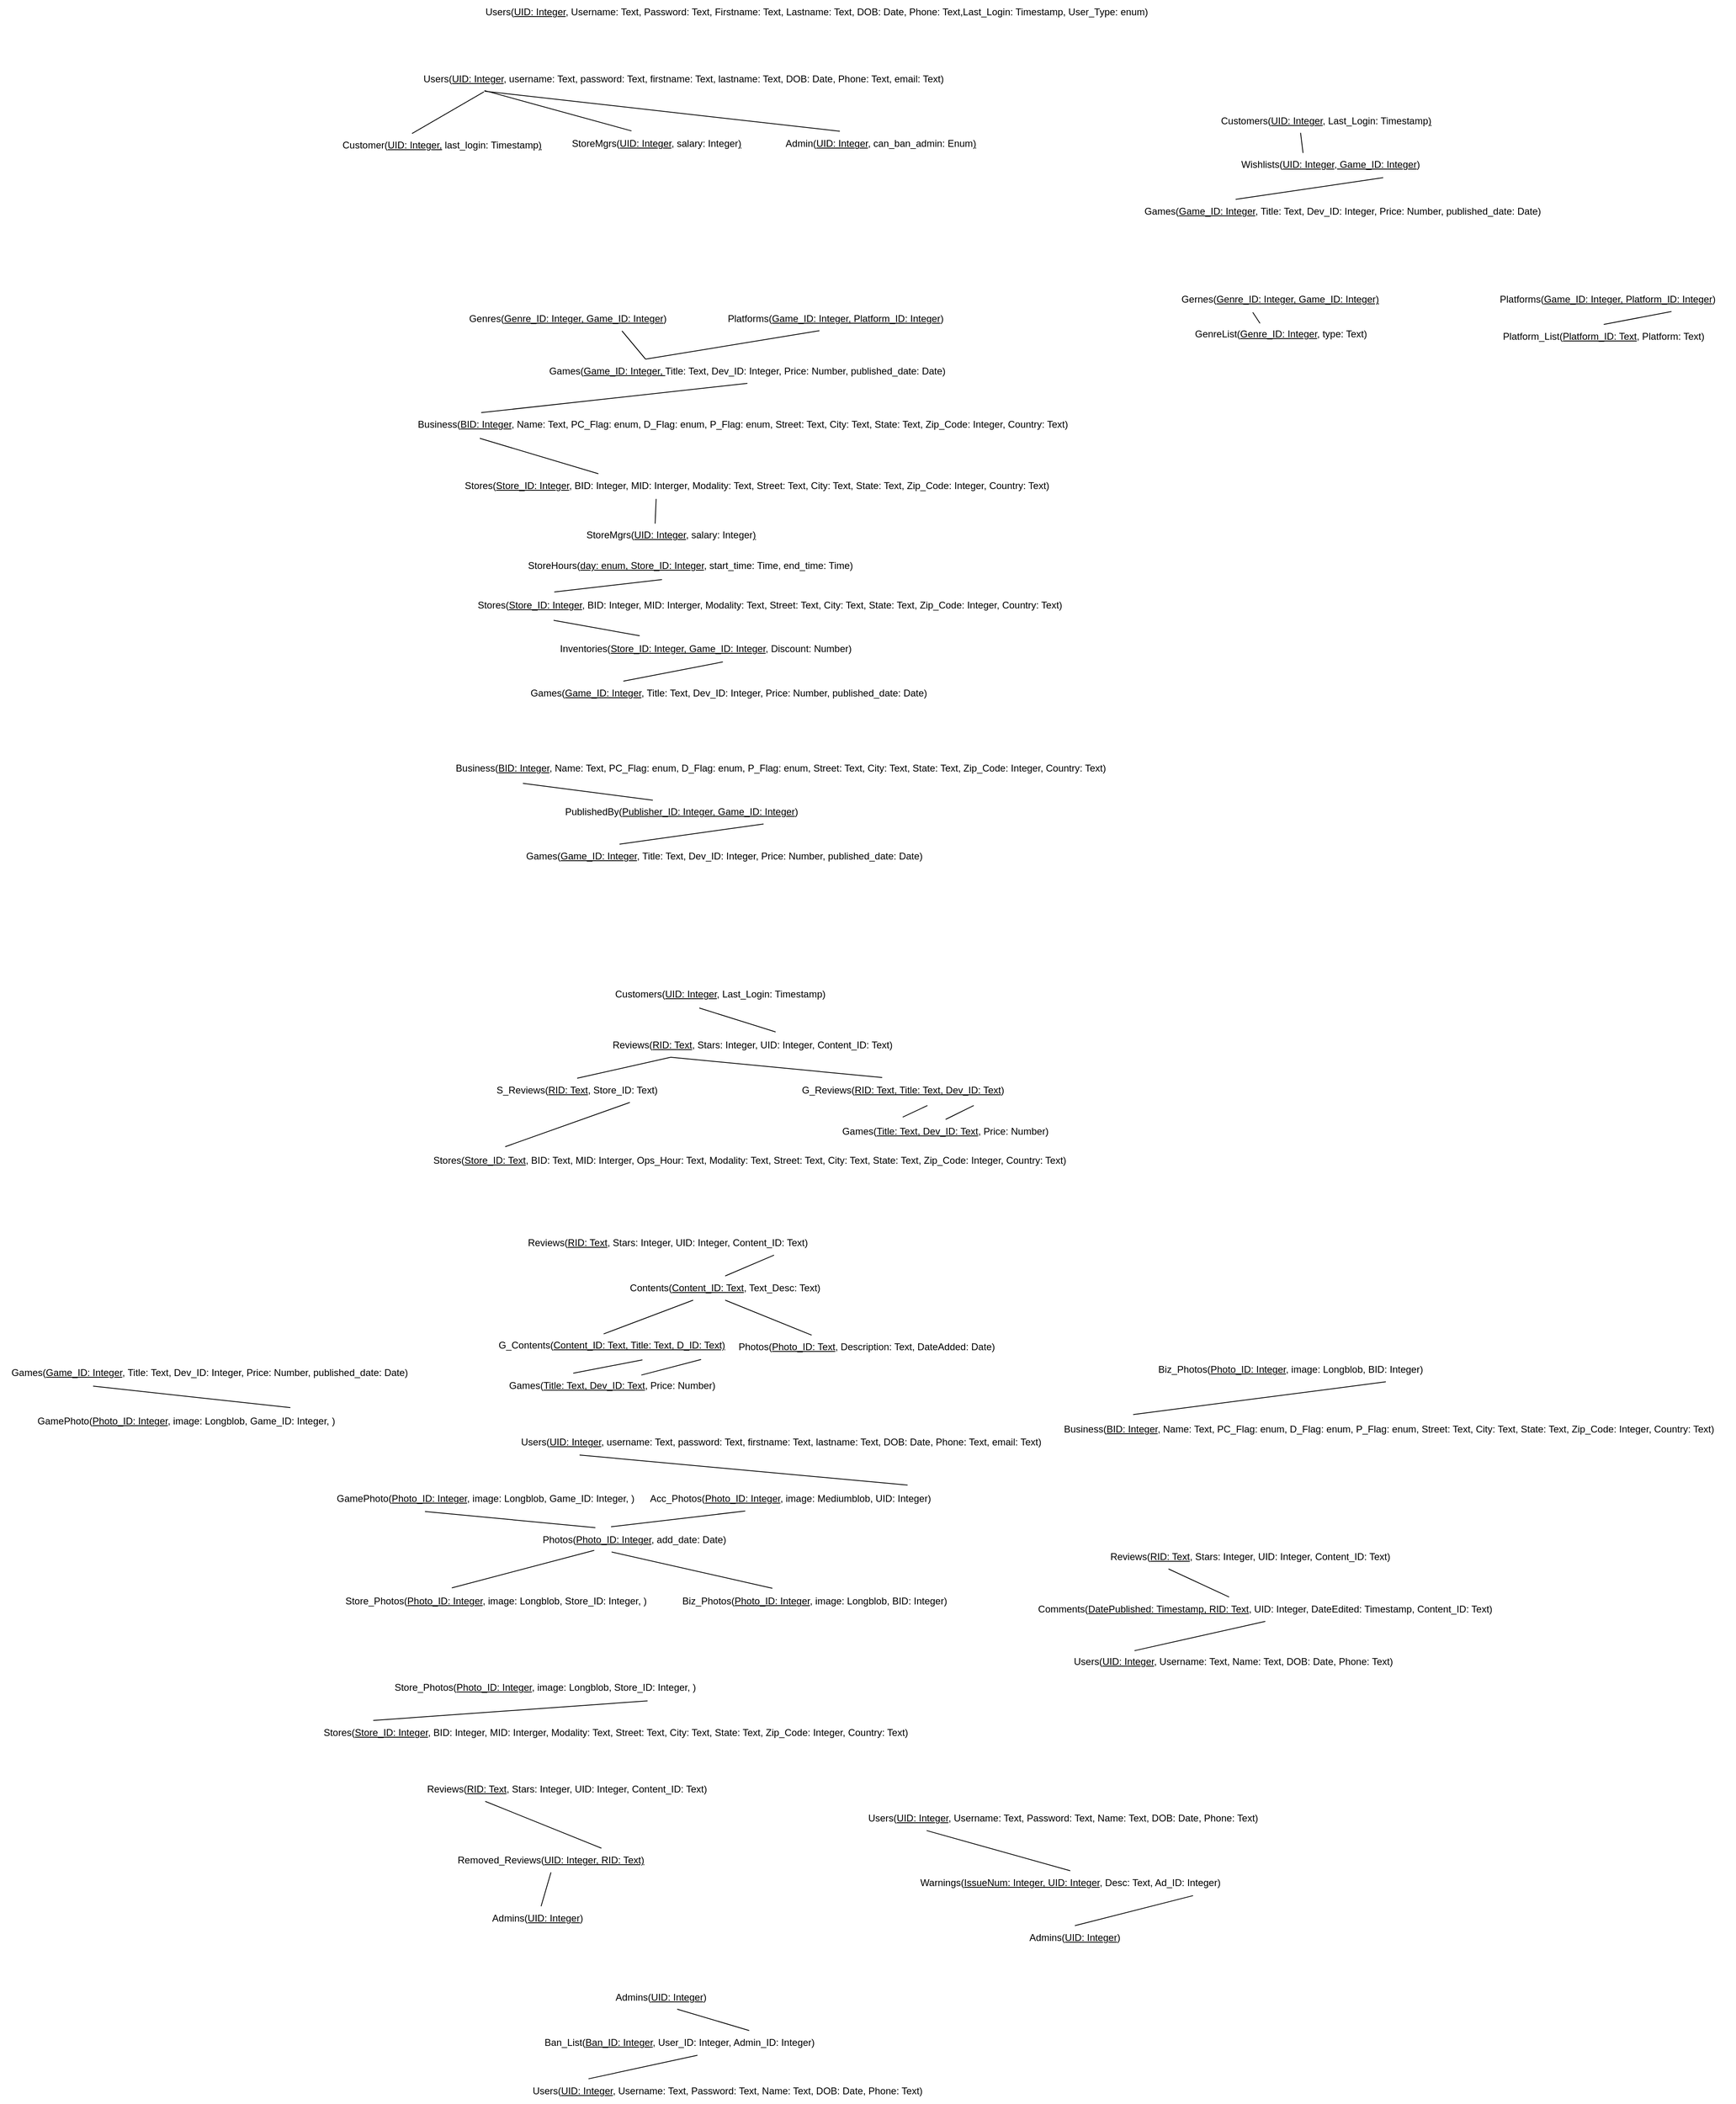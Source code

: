 <mxfile>
    <diagram id="R7mboGqaUj7lxMQfJWJF" name="Page-1">
        <mxGraphModel dx="2144" dy="995" grid="0" gridSize="10" guides="1" tooltips="1" connect="1" arrows="1" fold="1" page="0" pageScale="1" pageWidth="850" pageHeight="1100" math="0" shadow="0">
            <root>
                <mxCell id="0"/>
                <mxCell id="1" parent="0"/>
                <mxCell id="2" value="Users(&lt;u&gt;UID: Integer&lt;/u&gt;, username: Text, password: Text, firstname: Text, lastname: Text, DOB: Date, Phone: Text, email: Text)" style="text;html=1;strokeColor=none;fillColor=none;align=center;verticalAlign=middle;whiteSpace=wrap;rounded=0;" parent="1" vertex="1">
                    <mxGeometry x="21" y="46" width="655" height="30" as="geometry"/>
                </mxCell>
                <mxCell id="12" value="Business(&lt;u&gt;BID: Integer&lt;/u&gt;, Name: Text, PC_Flag: enum, D_Flag: enum, P_Flag: enum, Street: Text, City: Text, State: Text, Zip_Code: Integer, Country: Text)" style="text;html=1;strokeColor=none;fillColor=none;align=center;verticalAlign=middle;whiteSpace=wrap;rounded=0;" parent="1" vertex="1">
                    <mxGeometry x="7" y="474" width="830" height="30" as="geometry"/>
                </mxCell>
                <mxCell id="14" style="edgeStyle=none;html=1;entryX=0.107;entryY=1.072;entryDx=0;entryDy=0;entryPerimeter=0;endArrow=none;endFill=0;exitX=0.25;exitY=0;exitDx=0;exitDy=0;" parent="1" source="13" target="12" edge="1">
                    <mxGeometry relative="1" as="geometry"/>
                </mxCell>
                <mxCell id="13" value="Stores(&lt;u&gt;Store_ID: Integer&lt;/u&gt;, BID: Integer, MID: Interger, Modality: Text, Street: Text, City: Text, State: Text, Zip_Code: Integer, Country: Text)" style="text;html=1;strokeColor=none;fillColor=none;align=center;verticalAlign=middle;whiteSpace=wrap;rounded=0;fontStyle=0" parent="1" vertex="1">
                    <mxGeometry x="46" y="550" width="787" height="30" as="geometry"/>
                </mxCell>
                <mxCell id="16" style="edgeStyle=none;html=1;entryX=0.109;entryY=0.01;entryDx=0;entryDy=0;entryPerimeter=0;endArrow=none;endFill=0;exitX=0.5;exitY=1;exitDx=0;exitDy=0;" parent="1" source="15" target="12" edge="1">
                    <mxGeometry relative="1" as="geometry"/>
                </mxCell>
                <mxCell id="21" style="edgeStyle=none;html=1;entryX=0.75;entryY=1;entryDx=0;entryDy=0;endArrow=none;endFill=0;exitX=0.25;exitY=0;exitDx=0;exitDy=0;" parent="1" source="15" target="18" edge="1">
                    <mxGeometry relative="1" as="geometry"/>
                </mxCell>
                <mxCell id="23" style="edgeStyle=none;html=1;entryX=0.436;entryY=0.993;entryDx=0;entryDy=0;endArrow=none;endFill=0;exitX=0.25;exitY=0;exitDx=0;exitDy=0;entryPerimeter=0;" parent="1" source="15" target="20" edge="1">
                    <mxGeometry relative="1" as="geometry"/>
                </mxCell>
                <mxCell id="15" value="Games(&lt;u&gt;Game_ID: Integer, &lt;/u&gt;Title: Text, Dev_ID: Integer, Price: Number, published_date: Date)" style="text;html=1;strokeColor=none;fillColor=none;align=center;verticalAlign=middle;whiteSpace=wrap;rounded=0;" parent="1" vertex="1">
                    <mxGeometry x="175" y="408" width="505" height="30" as="geometry"/>
                </mxCell>
                <mxCell id="18" value="Genres(&lt;u&gt;Genre_ID: Integer, Game_ID: Integer&lt;/u&gt;)" style="text;html=1;strokeColor=none;fillColor=none;align=center;verticalAlign=middle;whiteSpace=wrap;rounded=0;" parent="1" vertex="1">
                    <mxGeometry x="71" y="343" width="268" height="30" as="geometry"/>
                </mxCell>
                <mxCell id="20" value="Platforms(&lt;u&gt;Game_ID: Integer,&amp;nbsp;Platform_ID: Integer&lt;/u&gt;)" style="text;html=1;strokeColor=none;fillColor=none;align=center;verticalAlign=middle;whiteSpace=wrap;rounded=0;" parent="1" vertex="1">
                    <mxGeometry x="379" y="343" width="316" height="30" as="geometry"/>
                </mxCell>
                <mxCell id="28" style="edgeStyle=none;html=1;entryX=0.166;entryY=1.12;entryDx=0;entryDy=0;entryPerimeter=0;endArrow=none;endFill=0;exitX=0.298;exitY=-0.04;exitDx=0;exitDy=0;exitPerimeter=0;" parent="1" source="26" target="120" edge="1">
                    <mxGeometry relative="1" as="geometry">
                        <mxPoint x="271.502" y="729.82" as="targetPoint"/>
                    </mxGeometry>
                </mxCell>
                <mxCell id="26" value="Inventories(&lt;u&gt;Store_ID: Integer,&amp;nbsp;Game_ID: Integer&lt;/u&gt;, Discount: Number)" style="text;html=1;strokeColor=none;fillColor=none;align=center;verticalAlign=middle;whiteSpace=wrap;rounded=0;" parent="1" vertex="1">
                    <mxGeometry x="173" y="752" width="406" height="30" as="geometry"/>
                </mxCell>
                <mxCell id="30" style="edgeStyle=none;html=1;entryX=0.552;entryY=1.039;entryDx=0;entryDy=0;entryPerimeter=0;endArrow=none;endFill=0;exitX=0.25;exitY=0;exitDx=0;exitDy=0;" parent="1" source="29" target="26" edge="1">
                    <mxGeometry relative="1" as="geometry"/>
                </mxCell>
                <mxCell id="29" value="Games(&lt;u&gt;Game_ID: Integer&lt;/u&gt;,&amp;nbsp;Title: Text, Dev_ID: Integer, Price: Number, published_date: Date)" style="text;html=1;strokeColor=none;fillColor=none;align=center;verticalAlign=middle;whiteSpace=wrap;rounded=0;" parent="1" vertex="1">
                    <mxGeometry x="143" y="807" width="523" height="30" as="geometry"/>
                </mxCell>
                <mxCell id="37" style="edgeStyle=none;html=1;exitX=0.75;exitY=1;exitDx=0;exitDy=0;endArrow=none;endFill=0;entryX=0.25;entryY=0;entryDx=0;entryDy=0;" parent="1" source="35" target="148" edge="1">
                    <mxGeometry relative="1" as="geometry">
                        <mxPoint x="426.986" y="1011" as="targetPoint"/>
                    </mxGeometry>
                </mxCell>
                <mxCell id="38" style="edgeStyle=none;html=1;entryX=0.11;entryY=1.12;entryDx=0;entryDy=0;entryPerimeter=0;endArrow=none;endFill=0;exitX=0.412;exitY=0.017;exitDx=0;exitDy=0;exitPerimeter=0;" parent="1" source="35" target="121" edge="1">
                    <mxGeometry relative="1" as="geometry">
                        <mxPoint x="229.385" y="929.61" as="targetPoint"/>
                    </mxGeometry>
                </mxCell>
                <mxCell id="35" value="PublishedBy(&lt;u&gt;Publisher_ID: Integer, Game_ID: Integer&lt;/u&gt;)" style="text;html=1;strokeColor=none;fillColor=none;align=center;verticalAlign=middle;whiteSpace=wrap;rounded=0;" parent="1" vertex="1">
                    <mxGeometry x="143" y="954" width="406" height="30" as="geometry"/>
                </mxCell>
                <mxCell id="41" style="edgeStyle=none;html=1;entryX=0.42;entryY=1.067;entryDx=0;entryDy=0;endArrow=none;endFill=0;exitX=0.57;exitY=-0.047;exitDx=0;exitDy=0;exitPerimeter=0;entryPerimeter=0;" parent="1" source="39" target="40" edge="1">
                    <mxGeometry relative="1" as="geometry"/>
                </mxCell>
                <mxCell id="39" value="Reviews(&lt;u&gt;RID: Text&lt;/u&gt;, Stars: Integer, UID: Integer, Content_ID: Text)" style="text;html=1;strokeColor=none;fillColor=none;align=center;verticalAlign=middle;whiteSpace=wrap;rounded=0;" parent="1" vertex="1">
                    <mxGeometry x="231" y="1243" width="406" height="30" as="geometry"/>
                </mxCell>
                <mxCell id="40" value="Customers(&lt;u&gt;UID: Integer&lt;/u&gt;, Last_Login: Timestamp)" style="text;html=1;strokeColor=none;fillColor=none;align=center;verticalAlign=middle;whiteSpace=wrap;rounded=0;" parent="1" vertex="1">
                    <mxGeometry x="231" y="1180" width="326" height="30" as="geometry"/>
                </mxCell>
                <mxCell id="44" style="edgeStyle=none;html=1;entryX=0.25;entryY=1;entryDx=0;entryDy=0;endArrow=none;endFill=0;exitX=0.5;exitY=0;exitDx=0;exitDy=0;" parent="1" source="42" target="39" edge="1">
                    <mxGeometry relative="1" as="geometry"/>
                </mxCell>
                <mxCell id="45" style="edgeStyle=none;html=1;entryX=0.123;entryY=-0.071;entryDx=0;entryDy=0;endArrow=none;endFill=0;exitX=0.75;exitY=1;exitDx=0;exitDy=0;entryPerimeter=0;" parent="1" source="42" target="122" edge="1">
                    <mxGeometry relative="1" as="geometry">
                        <mxPoint x="99.852" y="1356.8" as="targetPoint"/>
                    </mxGeometry>
                </mxCell>
                <mxCell id="42" value="S_Reviews(&lt;u&gt;RID: Text&lt;/u&gt;, Store_ID: Text)" style="text;html=1;strokeColor=none;fillColor=none;align=center;verticalAlign=middle;whiteSpace=wrap;rounded=0;" parent="1" vertex="1">
                    <mxGeometry x="86" y="1299" width="261" height="30" as="geometry"/>
                </mxCell>
                <mxCell id="49" style="edgeStyle=none;html=1;entryX=0.25;entryY=1;entryDx=0;entryDy=0;endArrow=none;endFill=0;exitX=0.403;exitY=-0.028;exitDx=0;exitDy=0;exitPerimeter=0;" parent="1" source="46" target="39" edge="1">
                    <mxGeometry relative="1" as="geometry"/>
                </mxCell>
                <mxCell id="50" style="edgeStyle=none;html=1;entryX=0.369;entryY=-0.094;entryDx=0;entryDy=0;entryPerimeter=0;endArrow=none;endFill=0;exitX=0.613;exitY=1.128;exitDx=0;exitDy=0;exitPerimeter=0;" parent="1" source="46" target="48" edge="1">
                    <mxGeometry relative="1" as="geometry"/>
                </mxCell>
                <mxCell id="51" style="edgeStyle=none;html=1;entryX=0.5;entryY=0;entryDx=0;entryDy=0;endArrow=none;endFill=0;exitX=0.828;exitY=1.128;exitDx=0;exitDy=0;exitPerimeter=0;" parent="1" source="46" target="48" edge="1">
                    <mxGeometry relative="1" as="geometry"/>
                </mxCell>
                <mxCell id="46" value="G_Reviews(&lt;u&gt;RID: Text, Title: Text, Dev_ID: Text&lt;/u&gt;)" style="text;html=1;strokeColor=none;fillColor=none;align=center;verticalAlign=middle;whiteSpace=wrap;rounded=0;" parent="1" vertex="1">
                    <mxGeometry x="487" y="1299" width="267" height="30" as="geometry"/>
                </mxCell>
                <mxCell id="48" value="Games(&lt;u&gt;Title: Text, Dev_ID: Text&lt;/u&gt;, Price: Number)" style="text;html=1;strokeColor=none;fillColor=none;align=center;verticalAlign=middle;whiteSpace=wrap;rounded=0;" parent="1" vertex="1">
                    <mxGeometry x="470.25" y="1350" width="406" height="30" as="geometry"/>
                </mxCell>
                <mxCell id="52" value="Contents(&lt;u&gt;Content_ID: Text&lt;/u&gt;, Text_Desc: Text)" style="text;html=1;strokeColor=none;fillColor=none;align=center;verticalAlign=middle;whiteSpace=wrap;rounded=0;" parent="1" vertex="1">
                    <mxGeometry x="227" y="1544" width="346" height="30" as="geometry"/>
                </mxCell>
                <mxCell id="54" style="edgeStyle=none;html=1;exitX=0.824;exitY=1.006;exitDx=0;exitDy=0;endArrow=none;endFill=0;exitPerimeter=0;entryX=0.5;entryY=0;entryDx=0;entryDy=0;" parent="1" source="53" target="52" edge="1">
                    <mxGeometry relative="1" as="geometry">
                        <mxPoint x="348" y="1542" as="targetPoint"/>
                    </mxGeometry>
                </mxCell>
                <mxCell id="53" value="Reviews(&lt;u&gt;RID: Text&lt;/u&gt;, Stars: Integer, UID: Integer, Content_ID: Text)" style="text;html=1;strokeColor=none;fillColor=none;align=center;verticalAlign=middle;whiteSpace=wrap;rounded=0;" parent="1" vertex="1">
                    <mxGeometry x="126" y="1488" width="406" height="30" as="geometry"/>
                </mxCell>
                <mxCell id="56" value="Photos(&lt;u&gt;Photo_ID: Text&lt;/u&gt;, Description: Text, DateAdded: Date)" style="text;html=1;align=center;verticalAlign=middle;resizable=0;points=[];autosize=1;strokeColor=none;fillColor=none;" parent="1" vertex="1">
                    <mxGeometry x="407" y="1619" width="336" height="26" as="geometry"/>
                </mxCell>
                <mxCell id="57" value="" style="endArrow=none;html=1;entryX=0.5;entryY=1;entryDx=0;entryDy=0;exitX=0.298;exitY=-0.064;exitDx=0;exitDy=0;exitPerimeter=0;" parent="1" source="56" target="52" edge="1">
                    <mxGeometry width="50" height="50" relative="1" as="geometry">
                        <mxPoint x="454" y="1635" as="sourcePoint"/>
                        <mxPoint x="504" y="1585" as="targetPoint"/>
                    </mxGeometry>
                </mxCell>
                <mxCell id="60" style="edgeStyle=none;html=1;endArrow=none;endFill=0;exitX=0.465;exitY=0.028;exitDx=0;exitDy=0;exitPerimeter=0;" parent="1" source="59" target="52" edge="1">
                    <mxGeometry relative="1" as="geometry"/>
                </mxCell>
                <mxCell id="59" value="G_Contents(&lt;u&gt;Content_ID: Text, Title: Text, D_ID: Text)&lt;/u&gt;" style="text;html=1;strokeColor=none;fillColor=none;align=center;verticalAlign=middle;whiteSpace=wrap;rounded=0;" parent="1" vertex="1">
                    <mxGeometry x="114" y="1615" width="291" height="30" as="geometry"/>
                </mxCell>
                <mxCell id="62" style="edgeStyle=none;html=1;entryX=0.63;entryY=1.1;entryDx=0;entryDy=0;entryPerimeter=0;endArrow=none;endFill=0;exitX=0.382;exitY=-0.017;exitDx=0;exitDy=0;exitPerimeter=0;" parent="1" source="61" target="59" edge="1">
                    <mxGeometry relative="1" as="geometry"/>
                </mxCell>
                <mxCell id="63" style="edgeStyle=none;html=1;entryX=0.88;entryY=1.083;entryDx=0;entryDy=0;entryPerimeter=0;endArrow=none;endFill=0;exitX=0.59;exitY=0.06;exitDx=0;exitDy=0;exitPerimeter=0;" parent="1" source="61" target="59" edge="1">
                    <mxGeometry relative="1" as="geometry">
                        <mxPoint x="387" y="1674" as="sourcePoint"/>
                    </mxGeometry>
                </mxCell>
                <mxCell id="61" value="Games(&lt;u&gt;Title: Text, Dev_ID: Text&lt;/u&gt;, Price: Number)" style="text;html=1;strokeColor=none;fillColor=none;align=center;verticalAlign=middle;whiteSpace=wrap;rounded=0;" parent="1" vertex="1">
                    <mxGeometry x="56.5" y="1665" width="406" height="30" as="geometry"/>
                </mxCell>
                <mxCell id="66" value="Reviews(&lt;u&gt;RID: Text&lt;/u&gt;, Stars: Integer, UID: Integer, Content_ID: Text)" style="text;html=1;strokeColor=none;fillColor=none;align=center;verticalAlign=middle;whiteSpace=wrap;rounded=0;" parent="1" vertex="1">
                    <mxGeometry x="1" y="2165" width="406" height="30" as="geometry"/>
                </mxCell>
                <mxCell id="67" value="Admins(&lt;u&gt;UID: Integer&lt;/u&gt;)" style="text;html=1;strokeColor=none;fillColor=none;align=center;verticalAlign=middle;whiteSpace=wrap;rounded=0;" parent="1" vertex="1">
                    <mxGeometry x="90.75" y="2325" width="153.25" height="30" as="geometry"/>
                </mxCell>
                <mxCell id="70" value="" style="edgeStyle=none;html=1;endArrow=none;endFill=0;entryX=0.25;entryY=1;entryDx=0;entryDy=0;exitX=0.75;exitY=0;exitDx=0;exitDy=0;" parent="1" source="68" target="66" edge="1">
                    <mxGeometry relative="1" as="geometry"/>
                </mxCell>
                <mxCell id="71" value="" style="edgeStyle=none;html=1;endArrow=none;endFill=0;exitX=0.5;exitY=1;exitDx=0;exitDy=0;" parent="1" source="68" target="67" edge="1">
                    <mxGeometry relative="1" as="geometry"/>
                </mxCell>
                <mxCell id="68" value="Removed_Reviews(&lt;u&gt;UID: Integer, RID: Text)&lt;br&gt;&lt;/u&gt;" style="text;html=1;strokeColor=none;fillColor=none;align=center;verticalAlign=middle;whiteSpace=wrap;rounded=0;" parent="1" vertex="1">
                    <mxGeometry x="59" y="2253" width="250" height="30" as="geometry"/>
                </mxCell>
                <mxCell id="73" style="edgeStyle=none;html=1;entryX=0.341;entryY=1.039;entryDx=0;entryDy=0;entryPerimeter=0;endArrow=none;endFill=0;exitX=0.418;exitY=0.027;exitDx=0;exitDy=0;exitPerimeter=0;" parent="1" source="106" target="13" edge="1">
                    <mxGeometry relative="1" as="geometry">
                        <mxPoint x="261.443" y="608.6" as="sourcePoint"/>
                    </mxGeometry>
                </mxCell>
                <mxCell id="80" style="edgeStyle=none;html=1;entryX=0.5;entryY=0;entryDx=0;entryDy=0;exitX=0.777;exitY=1.027;exitDx=0;exitDy=0;exitPerimeter=0;endArrow=none;endFill=0;" parent="1" source="78" target="79" edge="1">
                    <mxGeometry relative="1" as="geometry"/>
                </mxCell>
                <mxCell id="82" style="edgeStyle=none;html=1;entryX=0.164;entryY=1.006;entryDx=0;entryDy=0;endArrow=none;endFill=0;exitX=0.5;exitY=0;exitDx=0;exitDy=0;entryPerimeter=0;" parent="1" source="78" target="107" edge="1">
                    <mxGeometry relative="1" as="geometry">
                        <mxPoint x="177.978" y="2237.01" as="targetPoint"/>
                    </mxGeometry>
                </mxCell>
                <mxCell id="78" value="Warnings(&lt;u&gt;IssueNum: Integer, U&lt;/u&gt;&lt;u&gt;ID: Integer&lt;/u&gt;, Desc: Text, Ad_ID: Integer)" style="text;html=1;strokeColor=none;fillColor=none;align=center;verticalAlign=middle;whiteSpace=wrap;rounded=0;" parent="1" vertex="1">
                    <mxGeometry x="553" y="2281" width="549.5" height="30" as="geometry"/>
                </mxCell>
                <mxCell id="79" value="Admins(&lt;u&gt;UID: Integer&lt;/u&gt;)" style="text;html=1;strokeColor=none;fillColor=none;align=center;verticalAlign=middle;whiteSpace=wrap;rounded=0;" parent="1" vertex="1">
                    <mxGeometry x="712" y="2349" width="243" height="30" as="geometry"/>
                </mxCell>
                <mxCell id="91" value="Reviews(&lt;u&gt;RID: Text&lt;/u&gt;, Stars: Integer, UID: Integer, Content_ID: Text)" style="text;html=1;strokeColor=none;fillColor=none;align=center;verticalAlign=middle;whiteSpace=wrap;rounded=0;" parent="1" vertex="1">
                    <mxGeometry x="848" y="1877" width="406" height="30" as="geometry"/>
                </mxCell>
                <mxCell id="94" style="edgeStyle=none;html=1;entryX=0.25;entryY=1;entryDx=0;entryDy=0;endArrow=none;endFill=0;exitX=0.423;exitY=-0.007;exitDx=0;exitDy=0;exitPerimeter=0;" parent="1" source="92" target="91" edge="1">
                    <mxGeometry relative="1" as="geometry"/>
                </mxCell>
                <mxCell id="96" style="edgeStyle=none;html=1;entryX=0.212;entryY=0.044;entryDx=0;entryDy=0;endArrow=none;endFill=0;entryPerimeter=0;exitX=0.5;exitY=1;exitDx=0;exitDy=0;" parent="1" source="92" target="123" edge="1">
                    <mxGeometry relative="1" as="geometry">
                        <mxPoint x="1050" y="1974" as="sourcePoint"/>
                        <mxPoint x="996.5" y="2007" as="targetPoint"/>
                    </mxGeometry>
                </mxCell>
                <mxCell id="92" value="Comments(&lt;u&gt;DatePublished: Timestamp, RID: Text&lt;/u&gt;, UID: Integer, DateEdited: Timestamp, Content_ID: Text)" style="text;html=1;strokeColor=none;fillColor=none;align=center;verticalAlign=middle;whiteSpace=wrap;rounded=0;" parent="1" vertex="1">
                    <mxGeometry x="778" y="1942" width="583" height="30" as="geometry"/>
                </mxCell>
                <mxCell id="101" style="edgeStyle=none;html=1;entryX=0.122;entryY=1.027;entryDx=0;entryDy=0;endArrow=none;endFill=0;exitX=0.366;exitY=0.013;exitDx=0;exitDy=0;entryPerimeter=0;exitPerimeter=0;" parent="1" source="98" target="2" edge="1">
                    <mxGeometry relative="1" as="geometry"/>
                </mxCell>
                <mxCell id="98" value="Customer(&lt;u&gt;UID: Integer,&lt;/u&gt; last_login: Timestamp&lt;u&gt;)&lt;/u&gt;" style="text;html=1;strokeColor=none;fillColor=none;align=center;verticalAlign=middle;whiteSpace=wrap;rounded=0;" parent="1" vertex="1">
                    <mxGeometry x="-88.5" y="128" width="274" height="30" as="geometry"/>
                </mxCell>
                <mxCell id="102" style="edgeStyle=none;html=1;endArrow=none;endFill=0;exitX=0.388;exitY=-0.027;exitDx=0;exitDy=0;entryX=0.123;entryY=0.973;entryDx=0;entryDy=0;entryPerimeter=0;exitPerimeter=0;" parent="1" source="99" target="2" edge="1">
                    <mxGeometry relative="1" as="geometry">
                        <mxPoint x="297" y="91" as="targetPoint"/>
                    </mxGeometry>
                </mxCell>
                <mxCell id="99" value="StoreMgrs(&lt;u&gt;UID: Integer&lt;/u&gt;, salary: Integer&lt;u&gt;)&lt;/u&gt;" style="text;html=1;strokeColor=none;fillColor=none;align=center;verticalAlign=middle;whiteSpace=wrap;rounded=0;" parent="1" vertex="1">
                    <mxGeometry x="177.5" y="126" width="274" height="30" as="geometry"/>
                </mxCell>
                <mxCell id="103" style="edgeStyle=none;html=1;endArrow=none;endFill=0;exitX=0.316;exitY=-0.013;exitDx=0;exitDy=0;entryX=0.123;entryY=1;entryDx=0;entryDy=0;entryPerimeter=0;exitPerimeter=0;" parent="1" source="100" target="2" edge="1">
                    <mxGeometry relative="1" as="geometry">
                        <mxPoint x="235.2" y="100" as="targetPoint"/>
                    </mxGeometry>
                </mxCell>
                <mxCell id="100" value="Admin(&lt;u&gt;UID: Integer&lt;/u&gt;, can_ban_admin: Enum&lt;u&gt;)&lt;/u&gt;" style="text;html=1;strokeColor=none;fillColor=none;align=center;verticalAlign=middle;whiteSpace=wrap;rounded=0;" parent="1" vertex="1">
                    <mxGeometry x="455.5" y="126" width="274" height="30" as="geometry"/>
                </mxCell>
                <mxCell id="106" value="StoreMgrs(&lt;u&gt;UID: Integer&lt;/u&gt;, salary: Integer&lt;u&gt;)&lt;/u&gt;" style="text;html=1;strokeColor=none;fillColor=none;align=center;verticalAlign=middle;whiteSpace=wrap;rounded=0;" parent="1" vertex="1">
                    <mxGeometry x="215.5" y="611" width="233.5" height="30" as="geometry"/>
                </mxCell>
                <mxCell id="107" value="Users(&lt;u&gt;UID: Integer&lt;/u&gt;, Username: Text, Password: Text, Name: Text, DOB: Date, Phone: Text)" style="text;html=1;strokeColor=none;fillColor=none;align=center;verticalAlign=middle;whiteSpace=wrap;rounded=0;" parent="1" vertex="1">
                    <mxGeometry x="567" y="2201" width="504" height="30" as="geometry"/>
                </mxCell>
                <mxCell id="108" value="Users(&lt;u&gt;UID: Integer&lt;/u&gt;, Username: Text, Password: Text, Name: Text, DOB: Date, Phone: Text)" style="text;html=1;strokeColor=none;fillColor=none;align=center;verticalAlign=middle;whiteSpace=wrap;rounded=0;" parent="1" vertex="1">
                    <mxGeometry x="136" y="2539" width="534" height="30" as="geometry"/>
                </mxCell>
                <mxCell id="112" style="edgeStyle=none;html=1;entryX=0.75;entryY=0;entryDx=0;entryDy=0;endArrow=none;endFill=0;exitX=0.582;exitY=0.983;exitDx=0;exitDy=0;exitPerimeter=0;" parent="1" source="109" target="110" edge="1">
                    <mxGeometry relative="1" as="geometry"/>
                </mxCell>
                <mxCell id="109" value="Admins(&lt;u&gt;UID: Integer&lt;/u&gt;)" style="text;html=1;strokeColor=none;fillColor=none;align=center;verticalAlign=middle;whiteSpace=wrap;rounded=0;" parent="1" vertex="1">
                    <mxGeometry x="199" y="2423" width="243" height="30" as="geometry"/>
                </mxCell>
                <mxCell id="111" style="edgeStyle=none;html=1;entryX=0.177;entryY=-0.006;entryDx=0;entryDy=0;endArrow=none;endFill=0;exitX=0.564;exitY=1.02;exitDx=0;exitDy=0;exitPerimeter=0;entryPerimeter=0;" parent="1" source="110" target="108" edge="1">
                    <mxGeometry relative="1" as="geometry"/>
                </mxCell>
                <mxCell id="110" value="Ban_List(&lt;u&gt;Ban_ID: Integer&lt;/u&gt;, User_ID: Integer, Admin_ID: Integer)" style="text;html=1;strokeColor=none;fillColor=none;align=center;verticalAlign=middle;whiteSpace=wrap;rounded=0;" parent="1" vertex="1">
                    <mxGeometry x="171" y="2479" width="345" height="30" as="geometry"/>
                </mxCell>
                <mxCell id="117" style="edgeStyle=none;html=1;entryX=0.384;entryY=0.987;entryDx=0;entryDy=0;entryPerimeter=0;endArrow=none;endFill=0;exitX=0.396;exitY=0.017;exitDx=0;exitDy=0;exitPerimeter=0;" parent="1" source="113" target="114" edge="1">
                    <mxGeometry relative="1" as="geometry"/>
                </mxCell>
                <mxCell id="118" style="edgeStyle=none;html=1;entryX=0.25;entryY=0;entryDx=0;entryDy=0;endArrow=none;endFill=0;exitX=0.698;exitY=1.039;exitDx=0;exitDy=0;exitPerimeter=0;" parent="1" source="113" target="150" edge="1">
                    <mxGeometry relative="1" as="geometry">
                        <mxPoint x="1165" y="172" as="sourcePoint"/>
                        <mxPoint x="1072.912" y="219.2" as="targetPoint"/>
                    </mxGeometry>
                </mxCell>
                <mxCell id="113" value="Wishlists(&lt;u&gt;UID: Integer&lt;/u&gt;,&lt;u&gt;&amp;nbsp;Game_ID: Integer&lt;/u&gt;)" style="text;html=1;strokeColor=none;fillColor=none;align=center;verticalAlign=middle;whiteSpace=wrap;rounded=0;" parent="1" vertex="1">
                    <mxGeometry x="986" y="152" width="329" height="30" as="geometry"/>
                </mxCell>
                <mxCell id="114" value="Customers(&lt;u&gt;UID: Integer&lt;/u&gt;, Last_Login: Timestamp&lt;u&gt;)&lt;/u&gt;" style="text;html=1;strokeColor=none;fillColor=none;align=center;verticalAlign=middle;whiteSpace=wrap;rounded=0;" parent="1" vertex="1">
                    <mxGeometry x="1008" y="98" width="274" height="30" as="geometry"/>
                </mxCell>
                <mxCell id="120" value="Stores(&lt;u&gt;Store_ID: Integer&lt;/u&gt;, BID: Integer, MID: Interger, Modality: Text, Street: Text, City: Text, State: Text, Zip_Code: Integer, Country: Text)" style="text;html=1;strokeColor=none;fillColor=none;align=center;verticalAlign=middle;whiteSpace=wrap;rounded=0;fontStyle=0" parent="1" vertex="1">
                    <mxGeometry x="54" y="698" width="803" height="30" as="geometry"/>
                </mxCell>
                <mxCell id="121" value="Business(&lt;u&gt;BID: Integer&lt;/u&gt;, Name: Text, PC_Flag: enum, D_Flag: enum, P_Flag: enum, Street: Text, City: Text, State: Text, Zip_Code: Integer, Country: Text)" style="text;html=1;strokeColor=none;fillColor=none;align=center;verticalAlign=middle;whiteSpace=wrap;rounded=0;" parent="1" vertex="1">
                    <mxGeometry x="59" y="900" width="820" height="30" as="geometry"/>
                </mxCell>
                <mxCell id="122" value="Stores(&lt;u&gt;Store_ID: Text&lt;/u&gt;, BID: Text, MID: Interger, Ops_Hour: Text, Modality: Text, Street: Text, City: Text, State: Text, Zip_Code: Integer, Country: Text)" style="text;html=1;strokeColor=none;fillColor=none;align=center;verticalAlign=middle;whiteSpace=wrap;rounded=0;fontStyle=0" parent="1" vertex="1">
                    <mxGeometry x="28.5" y="1386" width="803" height="30" as="geometry"/>
                </mxCell>
                <mxCell id="123" value="Users(&lt;u&gt;UID: Integer&lt;/u&gt;, Username: Text, Name: Text, DOB: Date, Phone: Text)" style="text;html=1;strokeColor=none;fillColor=none;align=center;verticalAlign=middle;whiteSpace=wrap;rounded=0;" parent="1" vertex="1">
                    <mxGeometry x="817" y="2007" width="426" height="30" as="geometry"/>
                </mxCell>
                <mxCell id="125" value="Photos(&lt;u&gt;Photo_ID: Integer&lt;/u&gt;, add_date: Date)" style="text;html=1;align=center;verticalAlign=middle;resizable=0;points=[];autosize=1;strokeColor=none;fillColor=none;" parent="1" vertex="1">
                    <mxGeometry x="164" y="1858" width="246" height="26" as="geometry"/>
                </mxCell>
                <mxCell id="131" style="edgeStyle=none;html=1;endArrow=none;endFill=0;exitX=0.354;exitY=-0.05;exitDx=0;exitDy=0;exitPerimeter=0;" parent="1" source="126" target="125" edge="1">
                    <mxGeometry relative="1" as="geometry">
                        <mxPoint x="215" y="1889" as="targetPoint"/>
                    </mxGeometry>
                </mxCell>
                <mxCell id="136" style="edgeStyle=none;html=1;entryX=0.126;entryY=-0.007;entryDx=0;entryDy=0;entryPerimeter=0;endArrow=none;endFill=0;exitX=0.837;exitY=1.05;exitDx=0;exitDy=0;exitPerimeter=0;" parent="1" source="157" target="135" edge="1">
                    <mxGeometry relative="1" as="geometry">
                        <mxPoint x="189.5" y="2067" as="sourcePoint"/>
                    </mxGeometry>
                </mxCell>
                <mxCell id="126" value="Store_Photos(&lt;u&gt;Photo_ID: Integer&lt;/u&gt;, image: Longblob, Store_ID: Integer, )" style="text;html=1;strokeColor=none;fillColor=none;align=center;verticalAlign=middle;whiteSpace=wrap;rounded=0;" parent="1" vertex="1">
                    <mxGeometry x="-72" y="1932" width="376" height="30" as="geometry"/>
                </mxCell>
                <mxCell id="132" style="edgeStyle=none;html=1;endArrow=none;endFill=0;exitX=0.361;exitY=-0.033;exitDx=0;exitDy=0;entryX=0.387;entryY=1.077;entryDx=0;entryDy=0;entryPerimeter=0;exitPerimeter=0;" parent="1" source="127" target="125" edge="1">
                    <mxGeometry relative="1" as="geometry">
                        <mxPoint x="216.333" y="1892.0" as="targetPoint"/>
                    </mxGeometry>
                </mxCell>
                <mxCell id="127" value="Biz_Photos(&lt;u&gt;Photo_ID: Integer&lt;/u&gt;, image: Longblob, BID: Integer)" style="text;html=1;strokeColor=none;fillColor=none;align=center;verticalAlign=middle;whiteSpace=wrap;rounded=0;" parent="1" vertex="1">
                    <mxGeometry x="322" y="1932" width="378" height="30" as="geometry"/>
                </mxCell>
                <mxCell id="130" style="edgeStyle=none;html=1;entryX=0.384;entryY=-0.123;entryDx=0;entryDy=0;entryPerimeter=0;endArrow=none;endFill=0;exitX=0.349;exitY=1.007;exitDx=0;exitDy=0;exitPerimeter=0;" parent="1" source="128" target="125" edge="1">
                    <mxGeometry relative="1" as="geometry"/>
                </mxCell>
                <mxCell id="134" style="edgeStyle=none;html=1;entryX=0.119;entryY=1.028;entryDx=0;entryDy=0;entryPerimeter=0;endArrow=none;endFill=0;exitX=0.89;exitY=-0.061;exitDx=0;exitDy=0;exitPerimeter=0;" parent="1" source="128" target="153" edge="1">
                    <mxGeometry relative="1" as="geometry">
                        <mxPoint x="202.816" y="1765.94" as="targetPoint"/>
                    </mxGeometry>
                </mxCell>
                <mxCell id="128" value="Acc_Photos(&lt;u&gt;Photo_ID: Integer&lt;/u&gt;, image: Mediumblob, UID: Integer)" style="text;html=1;strokeColor=none;fillColor=none;align=center;verticalAlign=middle;whiteSpace=wrap;rounded=0;" parent="1" vertex="1">
                    <mxGeometry x="295" y="1805" width="372" height="30" as="geometry"/>
                </mxCell>
                <mxCell id="135" value="Stores(&lt;u&gt;Store_ID: Integer&lt;/u&gt;, BID: Integer, MID: Interger, Modality: Text, Street: Text, City: Text, State: Text, Zip_Code: Integer, Country: Text)" style="text;html=1;strokeColor=none;fillColor=none;align=center;verticalAlign=middle;whiteSpace=wrap;rounded=0;fontStyle=0" parent="1" vertex="1">
                    <mxGeometry x="-137.5" y="2095" width="803" height="30" as="geometry"/>
                </mxCell>
                <mxCell id="140" style="edgeStyle=none;html=1;entryX=0.114;entryY=-0.108;entryDx=0;entryDy=0;entryPerimeter=0;endArrow=none;endFill=0;exitX=0.812;exitY=1.006;exitDx=0;exitDy=0;exitPerimeter=0;" parent="1" source="156" target="139" edge="1">
                    <mxGeometry relative="1" as="geometry">
                        <mxPoint x="1218.5" y="1675" as="sourcePoint"/>
                    </mxGeometry>
                </mxCell>
                <mxCell id="139" value="Business(&lt;u&gt;BID: Integer&lt;/u&gt;, Name: Text, PC_Flag: enum, D_Flag: enum, P_Flag: enum, Street: Text, City: Text, State: Text, Zip_Code: Integer, Country: Text)" style="text;html=1;strokeColor=none;fillColor=none;align=center;verticalAlign=middle;whiteSpace=wrap;rounded=0;" parent="1" vertex="1">
                    <mxGeometry x="812" y="1719" width="822" height="30" as="geometry"/>
                </mxCell>
                <mxCell id="143" style="edgeStyle=none;html=1;endArrow=none;endFill=0;entryX=0.402;entryY=0.053;entryDx=0;entryDy=0;entryPerimeter=0;exitX=0.373;exitY=1.033;exitDx=0;exitDy=0;exitPerimeter=0;" parent="1" source="141" target="142" edge="1">
                    <mxGeometry relative="1" as="geometry"/>
                </mxCell>
                <mxCell id="141" value="Gernes(&lt;u&gt;Genre_ID: Integer,&amp;nbsp;Game_ID: Integer)&lt;/u&gt;" style="text;html=1;strokeColor=none;fillColor=none;align=center;verticalAlign=middle;whiteSpace=wrap;rounded=0;" parent="1" vertex="1">
                    <mxGeometry x="954" y="319" width="268" height="30" as="geometry"/>
                </mxCell>
                <mxCell id="142" value="GenreList(&lt;u&gt;Genre_ID: Integer&lt;/u&gt;, type: Text)" style="text;html=1;strokeColor=none;fillColor=none;align=center;verticalAlign=middle;whiteSpace=wrap;rounded=0;" parent="1" vertex="1">
                    <mxGeometry x="956" y="362" width="266" height="30" as="geometry"/>
                </mxCell>
                <mxCell id="144" value="Platforms(&lt;u&gt;Game_ID: Integer, Platform_ID: Integer&lt;/u&gt;)" style="text;html=1;strokeColor=none;fillColor=none;align=center;verticalAlign=middle;whiteSpace=wrap;rounded=0;" parent="1" vertex="1">
                    <mxGeometry x="1336" y="319" width="316" height="30" as="geometry"/>
                </mxCell>
                <mxCell id="146" style="edgeStyle=none;html=1;entryX=0.75;entryY=1;entryDx=0;entryDy=0;endArrow=none;endFill=0;exitX=0.5;exitY=0;exitDx=0;exitDy=0;" parent="1" source="145" target="144" edge="1">
                    <mxGeometry relative="1" as="geometry"/>
                </mxCell>
                <mxCell id="145" value="Platform_List(&lt;u&gt;Platform_ID: Text&lt;/u&gt;, Platform: Text)" style="text;html=1;strokeColor=none;fillColor=none;align=center;verticalAlign=middle;whiteSpace=wrap;rounded=0;" parent="1" vertex="1">
                    <mxGeometry x="1356" y="365" width="266" height="30" as="geometry"/>
                </mxCell>
                <mxCell id="147" value="Users(&lt;u&gt;UID: Integer&lt;/u&gt;, Username: Text, Password: Text, Firstname: Text, Lastname: Text, DOB: Date, Phone: Text,Last_Login: Timestamp, User_Type: enum)" style="text;html=1;strokeColor=none;fillColor=none;align=center;verticalAlign=middle;whiteSpace=wrap;rounded=0;" parent="1" vertex="1">
                    <mxGeometry x="77" y="-37" width="873" height="30" as="geometry"/>
                </mxCell>
                <mxCell id="148" value="Games(&lt;u&gt;Game_ID: Integer&lt;/u&gt;,&amp;nbsp;Title: Text, Dev_ID: Integer, Price: Number, published_date: Date)" style="text;html=1;strokeColor=none;fillColor=none;align=center;verticalAlign=middle;whiteSpace=wrap;rounded=0;" parent="1" vertex="1">
                    <mxGeometry x="139" y="1009" width="520" height="30" as="geometry"/>
                </mxCell>
                <mxCell id="150" value="Games(&lt;u&gt;Game_ID: Integer&lt;/u&gt;,&amp;nbsp;Title: Text, Dev_ID: Integer, Price: Number, published_date: Date)" style="text;html=1;strokeColor=none;fillColor=none;align=center;verticalAlign=middle;whiteSpace=wrap;rounded=0;" parent="1" vertex="1">
                    <mxGeometry x="900" y="210" width="531" height="30" as="geometry"/>
                </mxCell>
                <mxCell id="152" style="edgeStyle=none;html=1;entryX=0.167;entryY=-0.05;entryDx=0;entryDy=0;entryPerimeter=0;exitX=0.429;exitY=1.072;exitDx=0;exitDy=0;exitPerimeter=0;endArrow=none;endFill=0;" parent="1" source="151" target="120" edge="1">
                    <mxGeometry relative="1" as="geometry"/>
                </mxCell>
                <mxCell id="151" value="StoreHours(&lt;u&gt;day: enum, Store_ID: Integer&lt;/u&gt;, start_time: Time, end_time: Time)" style="text;html=1;strokeColor=none;fillColor=none;align=center;verticalAlign=middle;whiteSpace=wrap;rounded=0;fontStyle=0" parent="1" vertex="1">
                    <mxGeometry x="108" y="649" width="498" height="30" as="geometry"/>
                </mxCell>
                <mxCell id="153" value="Users(&lt;u&gt;UID: Integer&lt;/u&gt;, username: Text, password: Text, firstname: Text, lastname: Text, DOB: Date, Phone: Text, email: Text)" style="text;html=1;strokeColor=none;fillColor=none;align=center;verticalAlign=middle;whiteSpace=wrap;rounded=0;" parent="1" vertex="1">
                    <mxGeometry x="141.5" y="1735" width="655" height="30" as="geometry"/>
                </mxCell>
                <mxCell id="155" style="edgeStyle=none;html=1;entryX=0.305;entryY=-0.083;entryDx=0;entryDy=0;entryPerimeter=0;endArrow=none;endFill=0;exitX=0.3;exitY=1.028;exitDx=0;exitDy=0;exitPerimeter=0;" parent="1" source="154" target="125" edge="1">
                    <mxGeometry relative="1" as="geometry"/>
                </mxCell>
                <mxCell id="154" value="GamePhoto(&lt;u&gt;Photo_ID: Integer&lt;/u&gt;, image: Longblob, Game_ID: Integer, )" style="text;html=1;strokeColor=none;fillColor=none;align=center;verticalAlign=middle;whiteSpace=wrap;rounded=0;" parent="1" vertex="1">
                    <mxGeometry x="-85" y="1805" width="376" height="30" as="geometry"/>
                </mxCell>
                <mxCell id="156" value="Biz_Photos(&lt;u&gt;Photo_ID: Integer&lt;/u&gt;, image: Longblob, BID: Integer)" style="text;html=1;strokeColor=none;fillColor=none;align=center;verticalAlign=middle;whiteSpace=wrap;rounded=0;" parent="1" vertex="1">
                    <mxGeometry x="912" y="1645" width="378" height="30" as="geometry"/>
                </mxCell>
                <mxCell id="157" value="Store_Photos(&lt;u&gt;Photo_ID: Integer&lt;/u&gt;, image: Longblob, Store_ID: Integer, )" style="text;html=1;strokeColor=none;fillColor=none;align=center;verticalAlign=middle;whiteSpace=wrap;rounded=0;" parent="1" vertex="1">
                    <mxGeometry x="-11" y="2039" width="376" height="30" as="geometry"/>
                </mxCell>
                <mxCell id="161" style="edgeStyle=none;html=1;entryX=0.222;entryY=1.05;entryDx=0;entryDy=0;entryPerimeter=0;endArrow=none;endFill=0;exitX=0.843;exitY=-0.061;exitDx=0;exitDy=0;exitPerimeter=0;" parent="1" source="159" target="160" edge="1">
                    <mxGeometry relative="1" as="geometry"/>
                </mxCell>
                <mxCell id="159" value="GamePhoto(&lt;u&gt;Photo_ID: Integer&lt;/u&gt;, image: Longblob, Game_ID: Integer, )" style="text;html=1;strokeColor=none;fillColor=none;align=center;verticalAlign=middle;whiteSpace=wrap;rounded=0;" parent="1" vertex="1">
                    <mxGeometry x="-456" y="1709" width="376" height="30" as="geometry"/>
                </mxCell>
                <mxCell id="160" value="Games(&lt;u&gt;Game_ID: Integer&lt;/u&gt;,&amp;nbsp;Title: Text, Dev_ID: Integer, Price: Number, published_date: Date)" style="text;html=1;strokeColor=none;fillColor=none;align=center;verticalAlign=middle;whiteSpace=wrap;rounded=0;" parent="1" vertex="1">
                    <mxGeometry x="-499" y="1649" width="520" height="30" as="geometry"/>
                </mxCell>
            </root>
        </mxGraphModel>
    </diagram>
</mxfile>